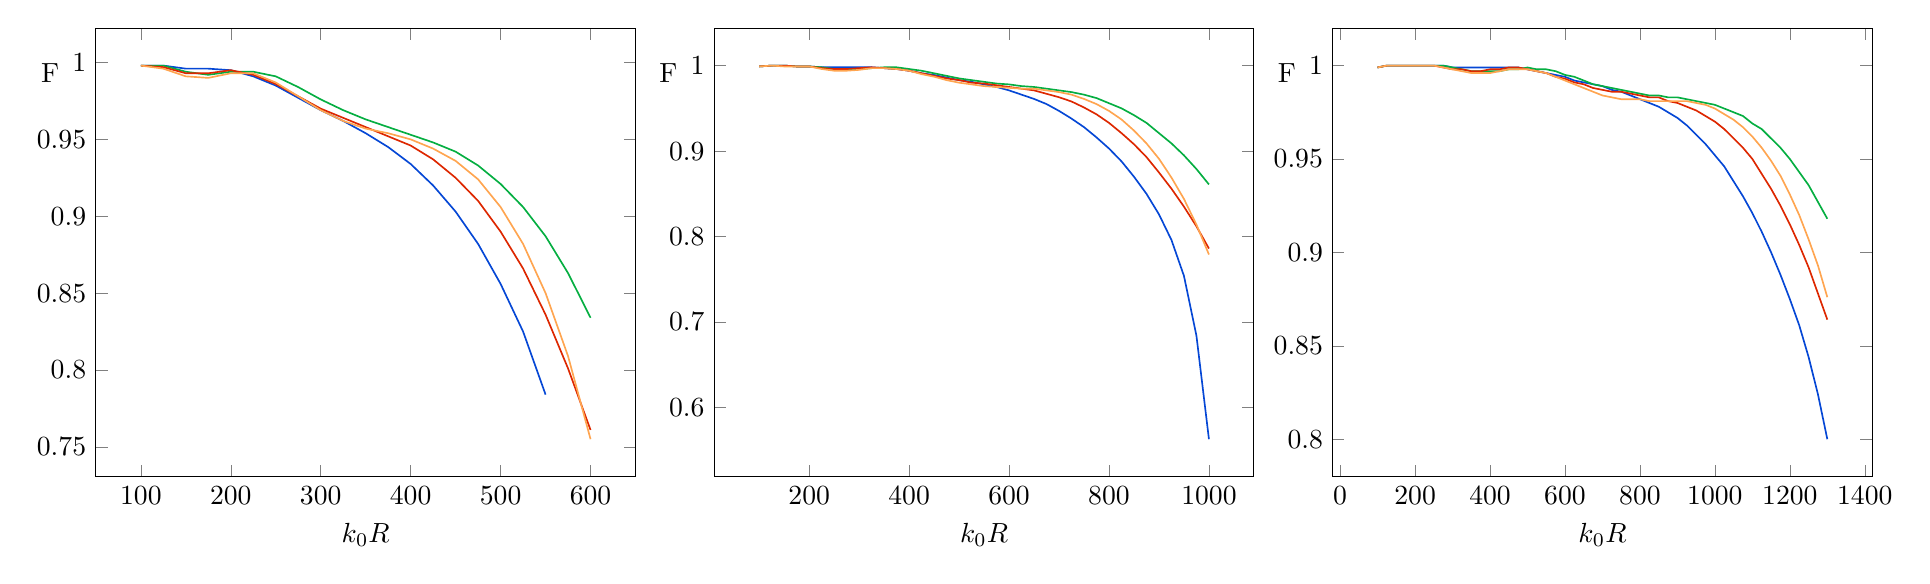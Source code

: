 \begin{tikzpicture}
\begin{groupplot}[group style={group size={3 by 1}}]
    \nextgroupplot[xlabel={$k_0 R$}, ylabel={F}, ylabel style={rotate = -90, at={(-0.05,0.9)}}, x tick label style={/pgf/number format/1000 sep = {}}, legend style={at={(.25,.5)}, draw=none}]
    \addplot[color={rgb,1:red,0.02;green,0.278;blue,0.835}, line width={0.6pt}]
        coordinates {
            (100.0,0.998)
            (125.0,0.998)
            (150.0,0.996)
            (175.0,0.996)
            (200.0,0.995)
            (225.0,0.991)
            (250.0,0.985)
            (275.0,0.977)
            (300.0,0.969)
            (325.0,0.962)
            (350.0,0.954)
            (375.0,0.945)
            (400.0,0.934)
            (425.0,0.92)
            (450.0,0.903)
            (475.0,0.882)
            (500.0,0.856)
            (525.0,0.825)
            (550.0,0.784)
        }
        ;
    \addplot[color={rgb,1:red,0.02;green,0.682;blue,0.255}, line width={0.6pt}]
        coordinates {
            (100.0,0.998)
            (125.0,0.998)
            (150.0,0.994)
            (175.0,0.992)
            (200.0,0.994)
            (225.0,0.994)
            (250.0,0.991)
            (275.0,0.984)
            (300.0,0.976)
            (325.0,0.969)
            (350.0,0.963)
            (375.0,0.958)
            (400.0,0.953)
            (425.0,0.948)
            (450.0,0.942)
            (475.0,0.933)
            (500.0,0.921)
            (525.0,0.906)
            (550.0,0.887)
            (575.0,0.863)
            (600.0,0.834)
        }
        ;
    \addplot[color={rgb,1:red,0.867;green,0.153;blue,0.0}, line width={0.6pt}]
        coordinates {
            (100.0,0.998)
            (125.0,0.997)
            (150.0,0.993)
            (175.0,0.993)
            (200.0,0.995)
            (225.0,0.992)
            (250.0,0.986)
            (275.0,0.978)
            (300.0,0.97)
            (325.0,0.964)
            (350.0,0.958)
            (375.0,0.952)
            (400.0,0.946)
            (425.0,0.937)
            (450.0,0.925)
            (475.0,0.91)
            (500.0,0.89)
            (525.0,0.866)
            (550.0,0.836)
            (575.0,0.801)
            (600.0,0.761)
        }
        ;
    \addplot[color={rgb,1:red,1.0;green,0.647;blue,0.314}, line width={0.6pt}]
        coordinates {
            (100.0,0.998)
            (125.0,0.996)
            (150.0,0.991)
            (175.0,0.99)
            (200.0,0.993)
            (225.0,0.993)
            (250.0,0.987)
            (275.0,0.978)
            (300.0,0.969)
            (325.0,0.962)
            (350.0,0.957)
            (375.0,0.954)
            (400.0,0.95)
            (425.0,0.944)
            (450.0,0.936)
            (475.0,0.924)
            (500.0,0.906)
            (525.0,0.882)
            (550.0,0.85)
            (575.0,0.809)
            (600.0,0.755)
        }
        ;
    \nextgroupplot[xlabel={$k_0 R$}, ylabel={F}, ylabel style={rotate = -90, at={(-0.05,0.9)}}, x tick label style={/pgf/number format/1000 sep = {}}, legend style={at={(.25,.5)}, draw=none}]
    \addplot[color={rgb,1:red,0.02;green,0.278;blue,0.835}, line width={0.6pt}]
        coordinates {
            (100.0,0.999)
            (125.0,1.0)
            (150.0,1.0)
            (175.0,0.999)
            (200.0,0.999)
            (225.0,0.998)
            (250.0,0.998)
            (275.0,0.998)
            (300.0,0.998)
            (325.0,0.998)
            (350.0,0.997)
            (375.0,0.996)
            (400.0,0.994)
            (425.0,0.991)
            (450.0,0.989)
            (475.0,0.986)
            (500.0,0.983)
            (525.0,0.981)
            (550.0,0.978)
            (575.0,0.975)
            (600.0,0.971)
            (625.0,0.966)
            (650.0,0.961)
            (675.0,0.955)
            (700.0,0.947)
            (725.0,0.938)
            (750.0,0.928)
            (775.0,0.916)
            (800.0,0.903)
            (825.0,0.888)
            (850.0,0.87)
            (875.0,0.85)
            (900.0,0.826)
            (925.0,0.796)
            (950.0,0.754)
            (975.0,0.684)
            (1000.0,0.563)
        }
        ;
    \addplot[color={rgb,1:red,0.02;green,0.682;blue,0.255}, line width={0.6pt}]
        coordinates {
            (100.0,0.999)
            (125.0,1.0)
            (150.0,1.0)
            (175.0,0.999)
            (200.0,0.999)
            (225.0,0.998)
            (250.0,0.996)
            (275.0,0.996)
            (300.0,0.996)
            (325.0,0.997)
            (350.0,0.998)
            (375.0,0.998)
            (400.0,0.996)
            (425.0,0.994)
            (450.0,0.991)
            (475.0,0.988)
            (500.0,0.985)
            (525.0,0.983)
            (550.0,0.981)
            (575.0,0.979)
            (600.0,0.978)
            (625.0,0.976)
            (650.0,0.975)
            (675.0,0.973)
            (700.0,0.971)
            (725.0,0.969)
            (750.0,0.966)
            (775.0,0.962)
            (800.0,0.956)
            (825.0,0.95)
            (850.0,0.942)
            (875.0,0.933)
            (900.0,0.921)
            (925.0,0.909)
            (950.0,0.895)
            (975.0,0.879)
            (1000.0,0.861)
        }
        ;
    \addplot[color={rgb,1:red,0.867;green,0.153;blue,0.0}, line width={0.6pt}]
        coordinates {
            (100.0,0.999)
            (125.0,1.0)
            (150.0,1.0)
            (175.0,0.999)
            (200.0,0.999)
            (225.0,0.997)
            (250.0,0.996)
            (275.0,0.996)
            (300.0,0.997)
            (325.0,0.998)
            (350.0,0.997)
            (375.0,0.996)
            (400.0,0.994)
            (425.0,0.991)
            (450.0,0.988)
            (475.0,0.985)
            (500.0,0.983)
            (525.0,0.98)
            (550.0,0.979)
            (575.0,0.977)
            (600.0,0.975)
            (625.0,0.973)
            (650.0,0.971)
            (675.0,0.967)
            (700.0,0.963)
            (725.0,0.958)
            (750.0,0.951)
            (775.0,0.943)
            (800.0,0.933)
            (825.0,0.921)
            (850.0,0.908)
            (875.0,0.893)
            (900.0,0.875)
            (925.0,0.856)
            (950.0,0.835)
            (975.0,0.812)
            (1000.0,0.786)
        }
        ;
    \addplot[color={rgb,1:red,1.0;green,0.647;blue,0.314}, line width={0.6pt}]
        coordinates {
            (100.0,0.999)
            (125.0,1.0)
            (150.0,0.999)
            (175.0,0.999)
            (200.0,0.999)
            (225.0,0.996)
            (250.0,0.994)
            (275.0,0.994)
            (300.0,0.995)
            (325.0,0.997)
            (350.0,0.997)
            (375.0,0.996)
            (400.0,0.994)
            (425.0,0.99)
            (450.0,0.987)
            (475.0,0.983)
            (500.0,0.98)
            (525.0,0.978)
            (550.0,0.976)
            (575.0,0.975)
            (600.0,0.974)
            (625.0,0.973)
            (650.0,0.973)
            (675.0,0.971)
            (700.0,0.969)
            (725.0,0.966)
            (750.0,0.961)
            (775.0,0.955)
            (800.0,0.947)
            (825.0,0.937)
            (850.0,0.924)
            (875.0,0.909)
            (900.0,0.891)
            (925.0,0.869)
            (950.0,0.844)
            (975.0,0.814)
            (1000.0,0.779)
        }
        ;
    \nextgroupplot[xlabel={$k_0 R$}, ylabel={F}, ylabel style={rotate = -90, at={(-0.05,0.9)}}, x tick label style={/pgf/number format/1000 sep = {}}, legend style={at={(.25,.5)}, draw=none}]
    \addplot[color={rgb,1:red,0.02;green,0.278;blue,0.835}, line width={0.6pt}]
        coordinates {
            (100.0,0.999)
            (125.0,1.0)
            (150.0,1.0)
            (175.0,1.0)
            (200.0,1.0)
            (225.0,1.0)
            (250.0,1.0)
            (275.0,1.0)
            (300.0,0.999)
            (325.0,0.999)
            (350.0,0.999)
            (375.0,0.999)
            (400.0,0.999)
            (425.0,0.999)
            (450.0,0.999)
            (475.0,0.999)
            (500.0,0.998)
            (525.0,0.997)
            (550.0,0.996)
            (575.0,0.995)
            (600.0,0.994)
            (625.0,0.992)
            (650.0,0.991)
            (675.0,0.99)
            (700.0,0.989)
            (725.0,0.987)
            (750.0,0.986)
            (775.0,0.984)
            (800.0,0.982)
            (825.0,0.98)
            (850.0,0.978)
            (875.0,0.975)
            (900.0,0.972)
            (925.0,0.968)
            (950.0,0.963)
            (975.0,0.958)
            (1000.0,0.952)
            (1025.0,0.946)
            (1050.0,0.938)
            (1075.0,0.93)
            (1100.0,0.921)
            (1125.0,0.911)
            (1150.0,0.9)
            (1175.0,0.888)
            (1200.0,0.875)
            (1225.0,0.861)
            (1250.0,0.844)
            (1275.0,0.824)
            (1300.0,0.8)
        }
        ;
    \addplot[color={rgb,1:red,0.02;green,0.682;blue,0.255}, line width={0.6pt}]
        coordinates {
            (100.0,0.999)
            (125.0,1.0)
            (150.0,1.0)
            (175.0,1.0)
            (200.0,1.0)
            (225.0,1.0)
            (250.0,1.0)
            (275.0,1.0)
            (300.0,0.999)
            (325.0,0.998)
            (350.0,0.997)
            (375.0,0.997)
            (400.0,0.997)
            (425.0,0.997)
            (450.0,0.998)
            (475.0,0.998)
            (500.0,0.999)
            (525.0,0.998)
            (550.0,0.998)
            (575.0,0.997)
            (600.0,0.995)
            (625.0,0.994)
            (650.0,0.992)
            (675.0,0.99)
            (700.0,0.989)
            (725.0,0.988)
            (750.0,0.987)
            (775.0,0.986)
            (800.0,0.985)
            (825.0,0.984)
            (850.0,0.984)
            (875.0,0.983)
            (900.0,0.983)
            (925.0,0.982)
            (950.0,0.981)
            (975.0,0.98)
            (1000.0,0.979)
            (1025.0,0.977)
            (1050.0,0.975)
            (1075.0,0.973)
            (1100.0,0.969)
            (1125.0,0.966)
            (1150.0,0.961)
            (1175.0,0.956)
            (1200.0,0.95)
            (1225.0,0.943)
            (1250.0,0.936)
            (1275.0,0.927)
            (1300.0,0.918)
        }
        ;
    \addplot[color={rgb,1:red,0.867;green,0.153;blue,0.0}, line width={0.6pt}]
        coordinates {
            (100.0,0.999)
            (125.0,1.0)
            (150.0,1.0)
            (175.0,1.0)
            (200.0,1.0)
            (225.0,1.0)
            (250.0,1.0)
            (275.0,0.999)
            (300.0,0.998)
            (325.0,0.998)
            (350.0,0.997)
            (375.0,0.997)
            (400.0,0.998)
            (425.0,0.998)
            (450.0,0.999)
            (475.0,0.999)
            (500.0,0.998)
            (525.0,0.997)
            (550.0,0.996)
            (575.0,0.994)
            (600.0,0.993)
            (625.0,0.991)
            (650.0,0.99)
            (675.0,0.988)
            (700.0,0.987)
            (725.0,0.986)
            (750.0,0.986)
            (775.0,0.985)
            (800.0,0.984)
            (825.0,0.983)
            (850.0,0.983)
            (875.0,0.981)
            (900.0,0.98)
            (925.0,0.978)
            (950.0,0.976)
            (975.0,0.973)
            (1000.0,0.97)
            (1025.0,0.966)
            (1050.0,0.961)
            (1075.0,0.956)
            (1100.0,0.95)
            (1125.0,0.942)
            (1150.0,0.934)
            (1175.0,0.925)
            (1200.0,0.915)
            (1225.0,0.904)
            (1250.0,0.892)
            (1275.0,0.878)
            (1300.0,0.864)
        }
        ;
    \addplot[color={rgb,1:red,1.0;green,0.647;blue,0.314}, line width={0.6pt}]
        coordinates {
            (100.0,0.999)
            (125.0,1.0)
            (150.0,1.0)
            (175.0,1.0)
            (200.0,1.0)
            (225.0,1.0)
            (250.0,1.0)
            (275.0,0.999)
            (300.0,0.998)
            (325.0,0.997)
            (350.0,0.996)
            (375.0,0.996)
            (400.0,0.996)
            (425.0,0.997)
            (450.0,0.998)
            (475.0,0.998)
            (500.0,0.998)
            (525.0,0.997)
            (550.0,0.996)
            (575.0,0.994)
            (600.0,0.992)
            (625.0,0.99)
            (650.0,0.988)
            (675.0,0.986)
            (700.0,0.984)
            (725.0,0.983)
            (750.0,0.982)
            (775.0,0.982)
            (800.0,0.982)
            (825.0,0.981)
            (850.0,0.981)
            (875.0,0.981)
            (900.0,0.981)
            (925.0,0.981)
            (950.0,0.98)
            (975.0,0.979)
            (1000.0,0.977)
            (1025.0,0.974)
            (1050.0,0.971)
            (1075.0,0.967)
            (1100.0,0.962)
            (1125.0,0.956)
            (1150.0,0.949)
            (1175.0,0.941)
            (1200.0,0.931)
            (1225.0,0.92)
            (1250.0,0.907)
            (1275.0,0.893)
            (1300.0,0.876)
        }
        ;
\end{groupplot}
\end{tikzpicture}
